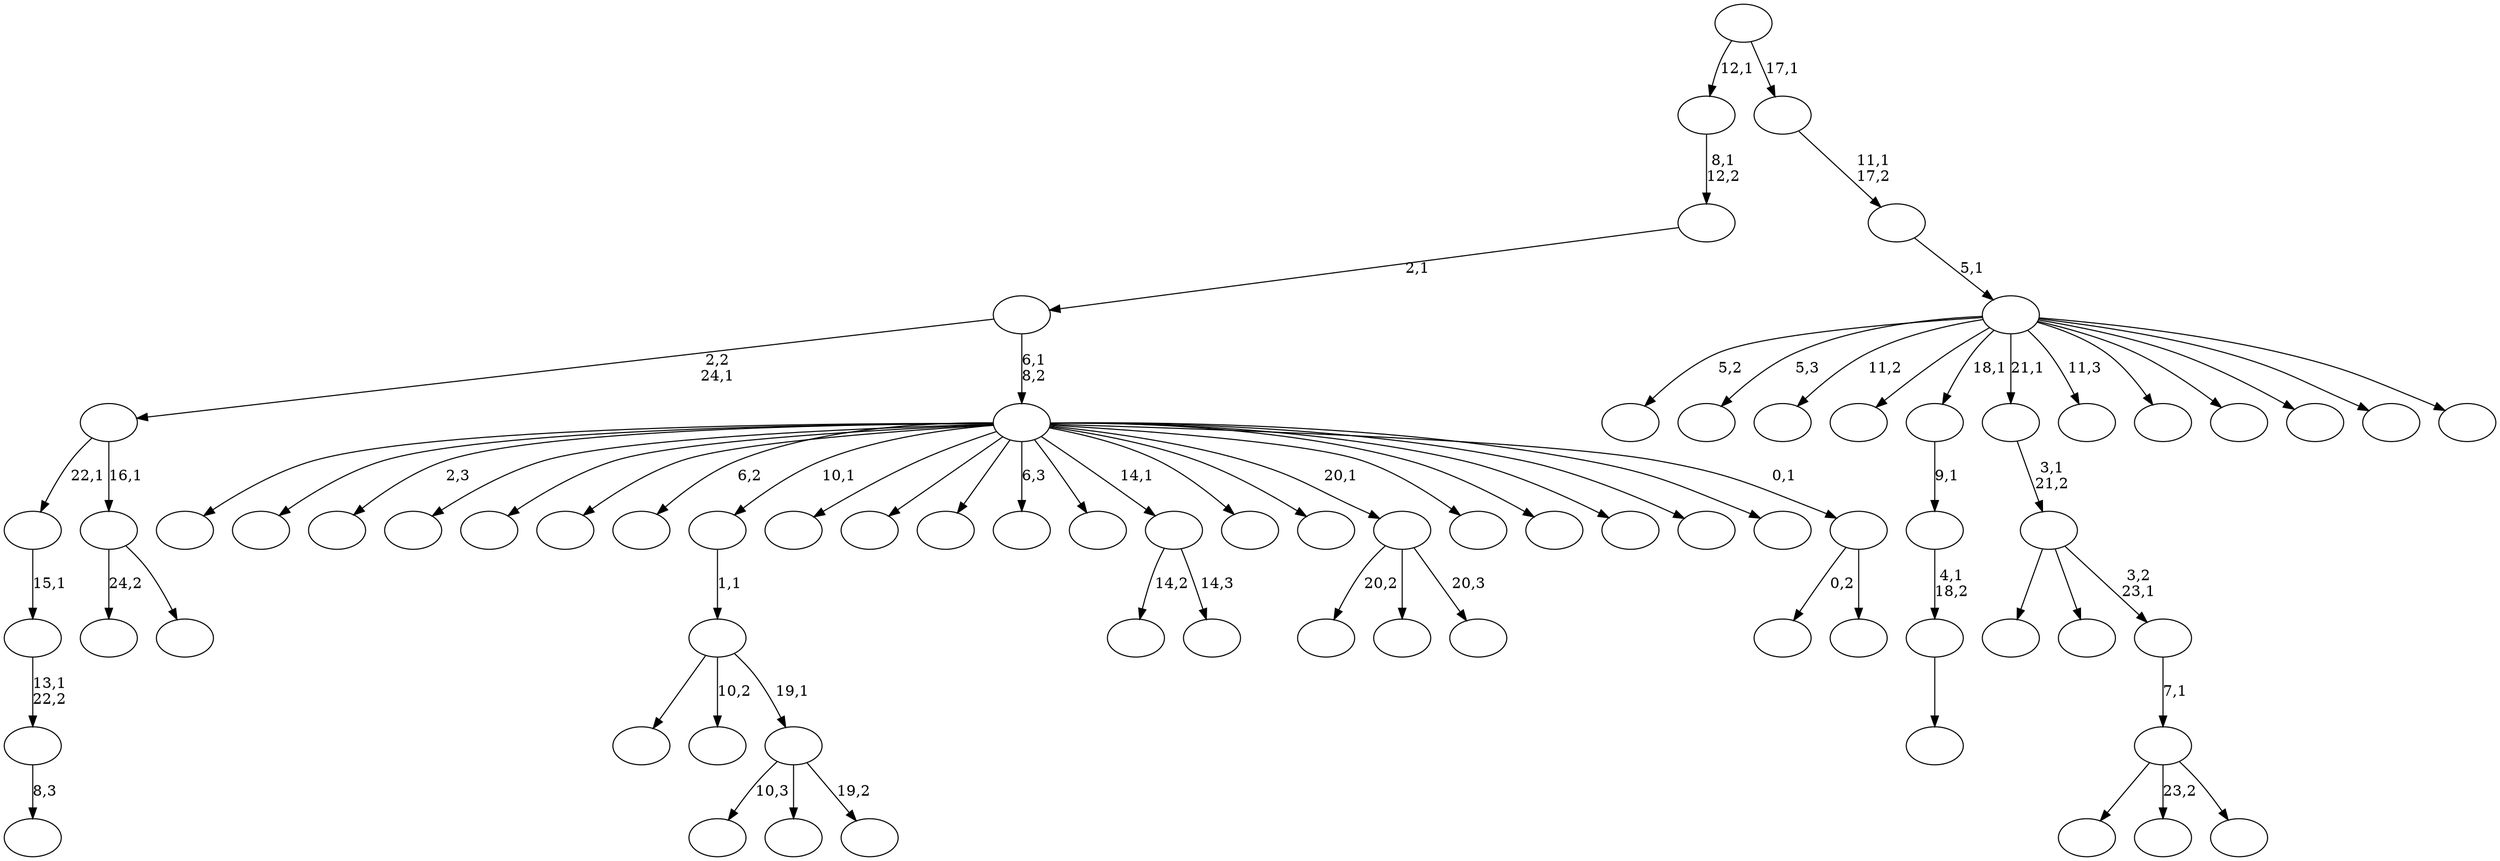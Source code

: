 digraph T {
	75 [label=""]
	74 [label=""]
	73 [label=""]
	72 [label=""]
	71 [label=""]
	70 [label=""]
	69 [label=""]
	68 [label=""]
	67 [label=""]
	66 [label=""]
	65 [label=""]
	64 [label=""]
	63 [label=""]
	62 [label=""]
	61 [label=""]
	60 [label=""]
	59 [label=""]
	58 [label=""]
	57 [label=""]
	56 [label=""]
	55 [label=""]
	54 [label=""]
	53 [label=""]
	52 [label=""]
	51 [label=""]
	50 [label=""]
	49 [label=""]
	48 [label=""]
	47 [label=""]
	46 [label=""]
	45 [label=""]
	44 [label=""]
	43 [label=""]
	42 [label=""]
	41 [label=""]
	40 [label=""]
	39 [label=""]
	38 [label=""]
	37 [label=""]
	36 [label=""]
	35 [label=""]
	34 [label=""]
	33 [label=""]
	32 [label=""]
	31 [label=""]
	30 [label=""]
	29 [label=""]
	28 [label=""]
	27 [label=""]
	26 [label=""]
	25 [label=""]
	24 [label=""]
	23 [label=""]
	22 [label=""]
	21 [label=""]
	20 [label=""]
	19 [label=""]
	18 [label=""]
	17 [label=""]
	16 [label=""]
	15 [label=""]
	14 [label=""]
	13 [label=""]
	12 [label=""]
	11 [label=""]
	10 [label=""]
	9 [label=""]
	8 [label=""]
	7 [label=""]
	6 [label=""]
	5 [label=""]
	4 [label=""]
	3 [label=""]
	2 [label=""]
	1 [label=""]
	0 [label=""]
	69 -> 70 [label="8,3"]
	68 -> 69 [label="13,1\n22,2"]
	67 -> 68 [label="15,1"]
	50 -> 75 [label="10,3"]
	50 -> 58 [label=""]
	50 -> 51 [label="19,2"]
	49 -> 74 [label=""]
	49 -> 54 [label="10,2"]
	49 -> 50 [label="19,1"]
	48 -> 49 [label="1,1"]
	40 -> 41 [label=""]
	39 -> 40 [label="4,1\n18,2"]
	38 -> 39 [label="9,1"]
	33 -> 52 [label="14,2"]
	33 -> 34 [label="14,3"]
	29 -> 57 [label="20,2"]
	29 -> 53 [label=""]
	29 -> 30 [label="20,3"]
	27 -> 72 [label=""]
	27 -> 66 [label="23,2"]
	27 -> 28 [label=""]
	26 -> 27 [label="7,1"]
	25 -> 64 [label=""]
	25 -> 47 [label=""]
	25 -> 26 [label="3,2\n23,1"]
	24 -> 25 [label="3,1\n21,2"]
	22 -> 37 [label="24,2"]
	22 -> 23 [label=""]
	21 -> 67 [label="22,1"]
	21 -> 22 [label="16,1"]
	9 -> 60 [label="0,2"]
	9 -> 10 [label=""]
	8 -> 73 [label=""]
	8 -> 63 [label=""]
	8 -> 62 [label="2,3"]
	8 -> 61 [label=""]
	8 -> 59 [label=""]
	8 -> 56 [label=""]
	8 -> 55 [label="6,2"]
	8 -> 48 [label="10,1"]
	8 -> 46 [label=""]
	8 -> 45 [label=""]
	8 -> 42 [label=""]
	8 -> 36 [label="6,3"]
	8 -> 35 [label=""]
	8 -> 33 [label="14,1"]
	8 -> 32 [label=""]
	8 -> 31 [label=""]
	8 -> 29 [label="20,1"]
	8 -> 20 [label=""]
	8 -> 17 [label=""]
	8 -> 16 [label=""]
	8 -> 14 [label=""]
	8 -> 12 [label=""]
	8 -> 9 [label="0,1"]
	7 -> 21 [label="2,2\n24,1"]
	7 -> 8 [label="6,1\n8,2"]
	6 -> 7 [label="2,1"]
	5 -> 6 [label="8,1\n12,2"]
	3 -> 71 [label="5,2"]
	3 -> 65 [label="5,3"]
	3 -> 44 [label="11,2"]
	3 -> 43 [label=""]
	3 -> 38 [label="18,1"]
	3 -> 24 [label="21,1"]
	3 -> 19 [label="11,3"]
	3 -> 18 [label=""]
	3 -> 15 [label=""]
	3 -> 13 [label=""]
	3 -> 11 [label=""]
	3 -> 4 [label=""]
	2 -> 3 [label="5,1"]
	1 -> 2 [label="11,1\n17,2"]
	0 -> 5 [label="12,1"]
	0 -> 1 [label="17,1"]
}
